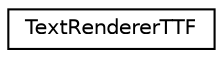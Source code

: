 digraph "Graphical Class Hierarchy"
{
  edge [fontname="Helvetica",fontsize="10",labelfontname="Helvetica",labelfontsize="10"];
  node [fontname="Helvetica",fontsize="10",shape=record];
  rankdir="LR";
  Node0 [label="TextRendererTTF",height=0.2,width=0.4,color="black", fillcolor="white", style="filled",URL="$class_text_renderer_t_t_f.html",tooltip="This class encapsulates the details of rendering a TrueType font on an OpenGL window. "];
}
